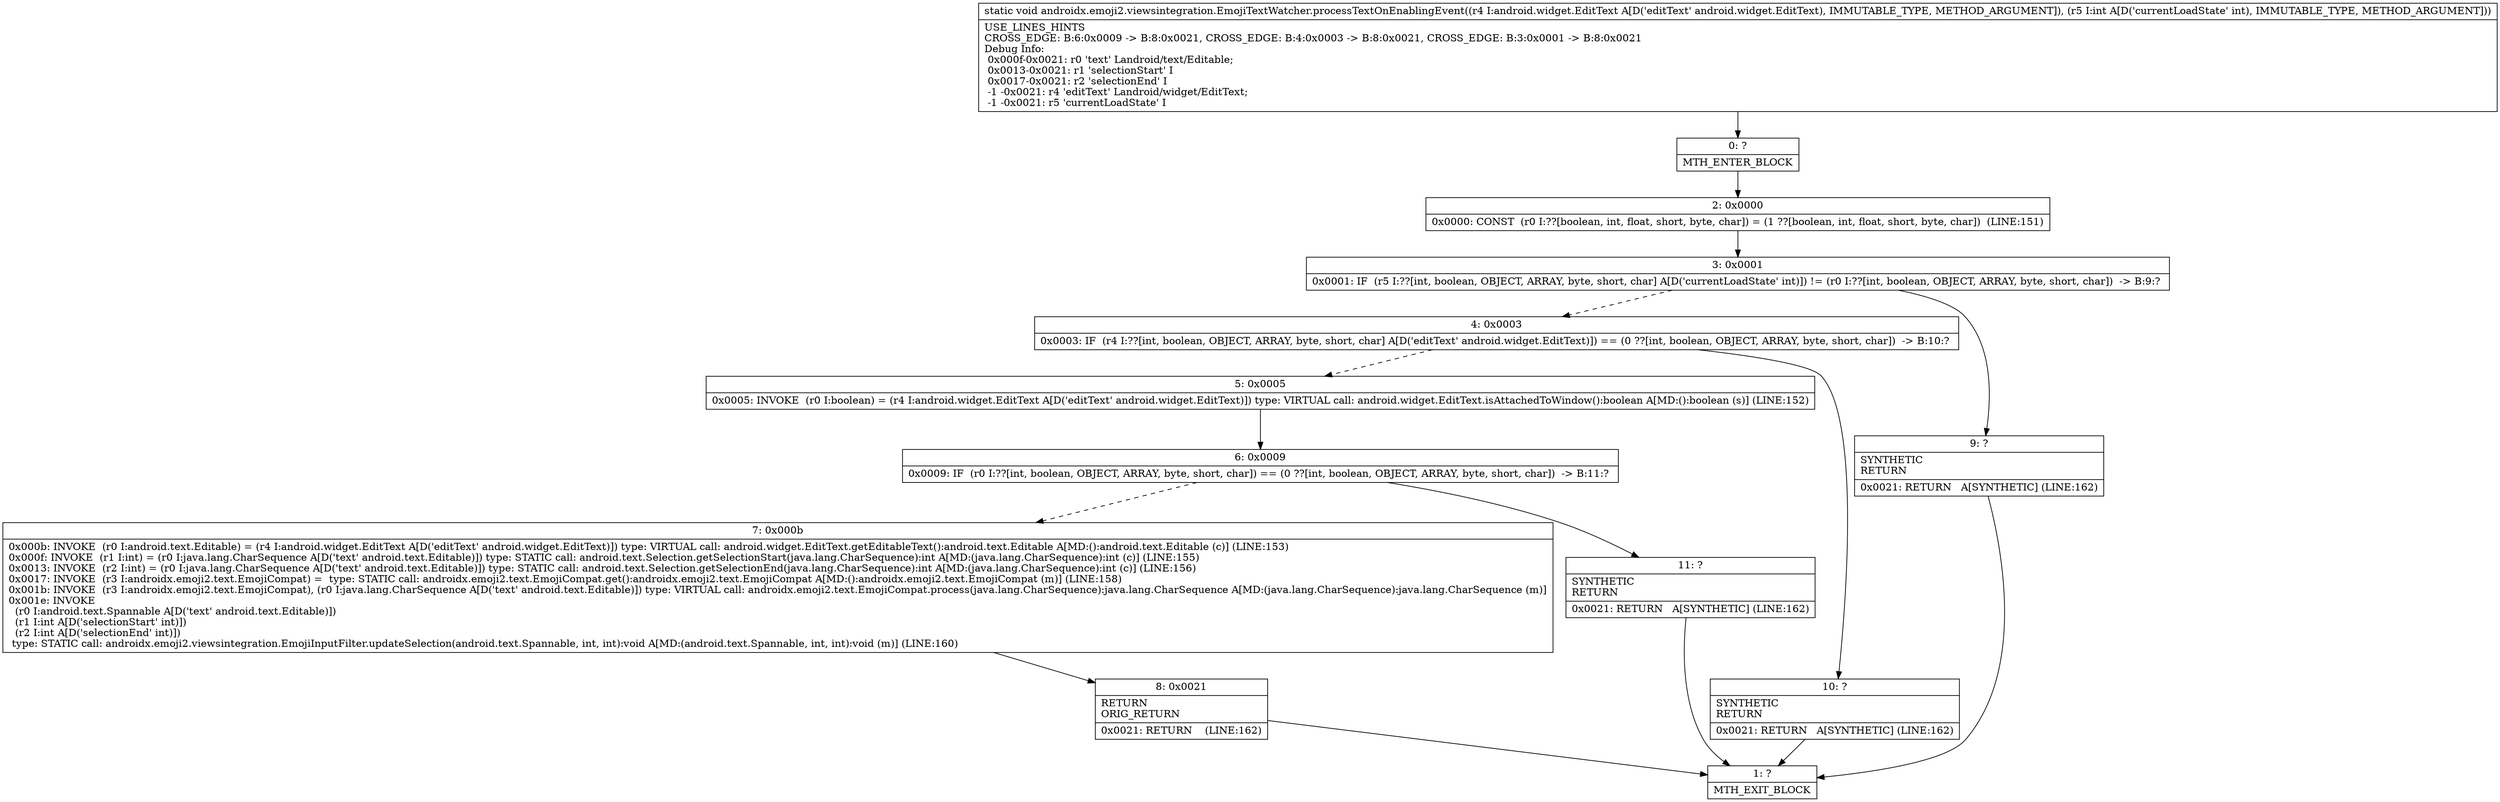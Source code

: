 digraph "CFG forandroidx.emoji2.viewsintegration.EmojiTextWatcher.processTextOnEnablingEvent(Landroid\/widget\/EditText;I)V" {
Node_0 [shape=record,label="{0\:\ ?|MTH_ENTER_BLOCK\l}"];
Node_2 [shape=record,label="{2\:\ 0x0000|0x0000: CONST  (r0 I:??[boolean, int, float, short, byte, char]) = (1 ??[boolean, int, float, short, byte, char])  (LINE:151)\l}"];
Node_3 [shape=record,label="{3\:\ 0x0001|0x0001: IF  (r5 I:??[int, boolean, OBJECT, ARRAY, byte, short, char] A[D('currentLoadState' int)]) != (r0 I:??[int, boolean, OBJECT, ARRAY, byte, short, char])  \-\> B:9:? \l}"];
Node_4 [shape=record,label="{4\:\ 0x0003|0x0003: IF  (r4 I:??[int, boolean, OBJECT, ARRAY, byte, short, char] A[D('editText' android.widget.EditText)]) == (0 ??[int, boolean, OBJECT, ARRAY, byte, short, char])  \-\> B:10:? \l}"];
Node_5 [shape=record,label="{5\:\ 0x0005|0x0005: INVOKE  (r0 I:boolean) = (r4 I:android.widget.EditText A[D('editText' android.widget.EditText)]) type: VIRTUAL call: android.widget.EditText.isAttachedToWindow():boolean A[MD:():boolean (s)] (LINE:152)\l}"];
Node_6 [shape=record,label="{6\:\ 0x0009|0x0009: IF  (r0 I:??[int, boolean, OBJECT, ARRAY, byte, short, char]) == (0 ??[int, boolean, OBJECT, ARRAY, byte, short, char])  \-\> B:11:? \l}"];
Node_7 [shape=record,label="{7\:\ 0x000b|0x000b: INVOKE  (r0 I:android.text.Editable) = (r4 I:android.widget.EditText A[D('editText' android.widget.EditText)]) type: VIRTUAL call: android.widget.EditText.getEditableText():android.text.Editable A[MD:():android.text.Editable (c)] (LINE:153)\l0x000f: INVOKE  (r1 I:int) = (r0 I:java.lang.CharSequence A[D('text' android.text.Editable)]) type: STATIC call: android.text.Selection.getSelectionStart(java.lang.CharSequence):int A[MD:(java.lang.CharSequence):int (c)] (LINE:155)\l0x0013: INVOKE  (r2 I:int) = (r0 I:java.lang.CharSequence A[D('text' android.text.Editable)]) type: STATIC call: android.text.Selection.getSelectionEnd(java.lang.CharSequence):int A[MD:(java.lang.CharSequence):int (c)] (LINE:156)\l0x0017: INVOKE  (r3 I:androidx.emoji2.text.EmojiCompat) =  type: STATIC call: androidx.emoji2.text.EmojiCompat.get():androidx.emoji2.text.EmojiCompat A[MD:():androidx.emoji2.text.EmojiCompat (m)] (LINE:158)\l0x001b: INVOKE  (r3 I:androidx.emoji2.text.EmojiCompat), (r0 I:java.lang.CharSequence A[D('text' android.text.Editable)]) type: VIRTUAL call: androidx.emoji2.text.EmojiCompat.process(java.lang.CharSequence):java.lang.CharSequence A[MD:(java.lang.CharSequence):java.lang.CharSequence (m)]\l0x001e: INVOKE  \l  (r0 I:android.text.Spannable A[D('text' android.text.Editable)])\l  (r1 I:int A[D('selectionStart' int)])\l  (r2 I:int A[D('selectionEnd' int)])\l type: STATIC call: androidx.emoji2.viewsintegration.EmojiInputFilter.updateSelection(android.text.Spannable, int, int):void A[MD:(android.text.Spannable, int, int):void (m)] (LINE:160)\l}"];
Node_8 [shape=record,label="{8\:\ 0x0021|RETURN\lORIG_RETURN\l|0x0021: RETURN    (LINE:162)\l}"];
Node_1 [shape=record,label="{1\:\ ?|MTH_EXIT_BLOCK\l}"];
Node_11 [shape=record,label="{11\:\ ?|SYNTHETIC\lRETURN\l|0x0021: RETURN   A[SYNTHETIC] (LINE:162)\l}"];
Node_10 [shape=record,label="{10\:\ ?|SYNTHETIC\lRETURN\l|0x0021: RETURN   A[SYNTHETIC] (LINE:162)\l}"];
Node_9 [shape=record,label="{9\:\ ?|SYNTHETIC\lRETURN\l|0x0021: RETURN   A[SYNTHETIC] (LINE:162)\l}"];
MethodNode[shape=record,label="{static void androidx.emoji2.viewsintegration.EmojiTextWatcher.processTextOnEnablingEvent((r4 I:android.widget.EditText A[D('editText' android.widget.EditText), IMMUTABLE_TYPE, METHOD_ARGUMENT]), (r5 I:int A[D('currentLoadState' int), IMMUTABLE_TYPE, METHOD_ARGUMENT]))  | USE_LINES_HINTS\lCROSS_EDGE: B:6:0x0009 \-\> B:8:0x0021, CROSS_EDGE: B:4:0x0003 \-\> B:8:0x0021, CROSS_EDGE: B:3:0x0001 \-\> B:8:0x0021\lDebug Info:\l  0x000f\-0x0021: r0 'text' Landroid\/text\/Editable;\l  0x0013\-0x0021: r1 'selectionStart' I\l  0x0017\-0x0021: r2 'selectionEnd' I\l  \-1 \-0x0021: r4 'editText' Landroid\/widget\/EditText;\l  \-1 \-0x0021: r5 'currentLoadState' I\l}"];
MethodNode -> Node_0;Node_0 -> Node_2;
Node_2 -> Node_3;
Node_3 -> Node_4[style=dashed];
Node_3 -> Node_9;
Node_4 -> Node_5[style=dashed];
Node_4 -> Node_10;
Node_5 -> Node_6;
Node_6 -> Node_7[style=dashed];
Node_6 -> Node_11;
Node_7 -> Node_8;
Node_8 -> Node_1;
Node_11 -> Node_1;
Node_10 -> Node_1;
Node_9 -> Node_1;
}

